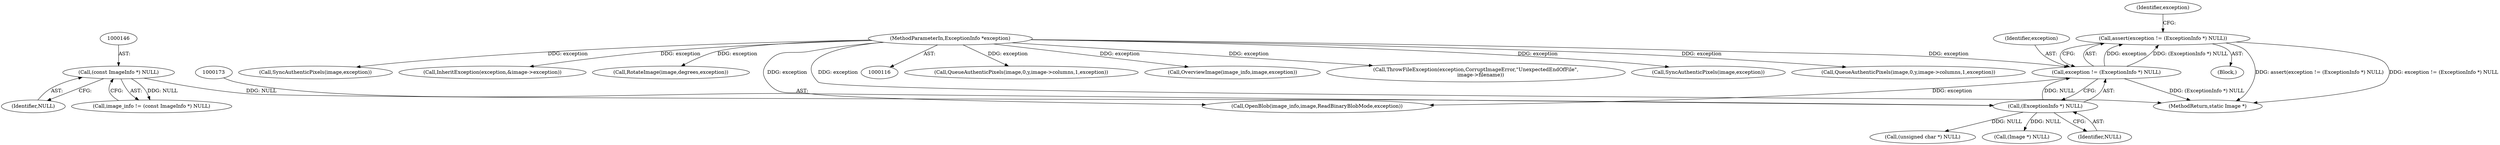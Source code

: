 digraph "0_ImageMagick_f6e9d0d9955e85bdd7540b251cd50d598dacc5e6_43@API" {
"1000169" [label="(Call,assert(exception != (ExceptionInfo *) NULL))"];
"1000170" [label="(Call,exception != (ExceptionInfo *) NULL)"];
"1000118" [label="(MethodParameterIn,ExceptionInfo *exception)"];
"1000172" [label="(Call,(ExceptionInfo *) NULL)"];
"1000145" [label="(Call,(const ImageInfo *) NULL)"];
"1000788" [label="(Call,QueueAuthenticPixels(image,0,y,image->columns,1,exception))"];
"1000219" [label="(Call,(unsigned char *) NULL)"];
"1000118" [label="(MethodParameterIn,ExceptionInfo *exception)"];
"1000170" [label="(Call,exception != (ExceptionInfo *) NULL)"];
"1000119" [label="(Block,)"];
"1000946" [label="(Call,OverviewImage(image_info,image,exception))"];
"1000202" [label="(Call,(Image *) NULL)"];
"1001326" [label="(Call,ThrowFileException(exception,CorruptImageError,\"UnexpectedEndOfFile\",\n      image->filename))"];
"1000169" [label="(Call,assert(exception != (ExceptionInfo *) NULL))"];
"1001273" [label="(Call,SyncAuthenticPixels(image,exception))"];
"1000172" [label="(Call,(ExceptionInfo *) NULL)"];
"1000143" [label="(Call,image_info != (const ImageInfo *) NULL)"];
"1000171" [label="(Identifier,exception)"];
"1000147" [label="(Identifier,NULL)"];
"1000174" [label="(Identifier,NULL)"];
"1001221" [label="(Call,QueueAuthenticPixels(image,0,y,image->columns,1,exception))"];
"1000187" [label="(Call,OpenBlob(image_info,image,ReadBinaryBlobMode,exception))"];
"1000178" [label="(Identifier,exception)"];
"1000840" [label="(Call,SyncAuthenticPixels(image,exception))"];
"1000445" [label="(Call,InheritException(exception,&image->exception))"];
"1001365" [label="(Call,RotateImage(image,degrees,exception))"];
"1000145" [label="(Call,(const ImageInfo *) NULL)"];
"1001481" [label="(MethodReturn,static Image *)"];
"1000169" -> "1000119"  [label="AST: "];
"1000169" -> "1000170"  [label="CFG: "];
"1000170" -> "1000169"  [label="AST: "];
"1000178" -> "1000169"  [label="CFG: "];
"1000169" -> "1001481"  [label="DDG: assert(exception != (ExceptionInfo *) NULL)"];
"1000169" -> "1001481"  [label="DDG: exception != (ExceptionInfo *) NULL"];
"1000170" -> "1000169"  [label="DDG: exception"];
"1000170" -> "1000169"  [label="DDG: (ExceptionInfo *) NULL"];
"1000170" -> "1000172"  [label="CFG: "];
"1000171" -> "1000170"  [label="AST: "];
"1000172" -> "1000170"  [label="AST: "];
"1000170" -> "1001481"  [label="DDG: (ExceptionInfo *) NULL"];
"1000118" -> "1000170"  [label="DDG: exception"];
"1000172" -> "1000170"  [label="DDG: NULL"];
"1000170" -> "1000187"  [label="DDG: exception"];
"1000118" -> "1000116"  [label="AST: "];
"1000118" -> "1001481"  [label="DDG: exception"];
"1000118" -> "1000187"  [label="DDG: exception"];
"1000118" -> "1000445"  [label="DDG: exception"];
"1000118" -> "1000788"  [label="DDG: exception"];
"1000118" -> "1000840"  [label="DDG: exception"];
"1000118" -> "1000946"  [label="DDG: exception"];
"1000118" -> "1001221"  [label="DDG: exception"];
"1000118" -> "1001273"  [label="DDG: exception"];
"1000118" -> "1001326"  [label="DDG: exception"];
"1000118" -> "1001365"  [label="DDG: exception"];
"1000172" -> "1000174"  [label="CFG: "];
"1000173" -> "1000172"  [label="AST: "];
"1000174" -> "1000172"  [label="AST: "];
"1000145" -> "1000172"  [label="DDG: NULL"];
"1000172" -> "1000202"  [label="DDG: NULL"];
"1000172" -> "1000219"  [label="DDG: NULL"];
"1000145" -> "1000143"  [label="AST: "];
"1000145" -> "1000147"  [label="CFG: "];
"1000146" -> "1000145"  [label="AST: "];
"1000147" -> "1000145"  [label="AST: "];
"1000143" -> "1000145"  [label="CFG: "];
"1000145" -> "1000143"  [label="DDG: NULL"];
}
